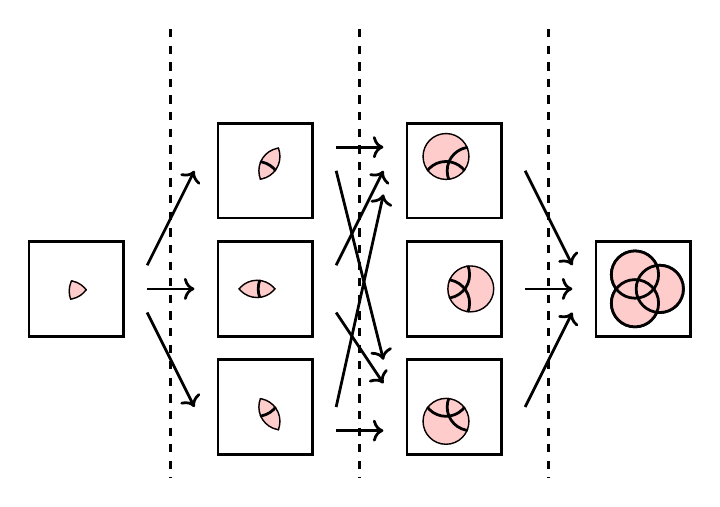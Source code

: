 \begin{tikzpicture}[scale=.3]

\begin{scope}[shift={(-24,2)}]
\draw[line width = 1pt]  (13,-3) rectangle (17,-7);
\clip (-17:15.295) circle[radius=1];
\clip (-18:16.477) circle[radius=1];
\clip (-21:15.686) circle[radius=1];
\fill[red!20] (-17:15.295) circle[radius=1];
\fill[red!20] (-18:16.477) circle[radius=1];
\fill[red!20] (-21:15.686) circle[radius=1];
\draw[line width = 1pt] (-17:15.295) circle[radius=1];
\draw[line width = 1pt] (-18:16.477) circle[radius=1];
\draw[line width = 1pt] (-21:15.686) circle[radius=1];
\end{scope}\begin{scope}[shift={(15,-3)}]
\draw[line width = 1pt]  (-2,2) rectangle (2,-2);
\draw[line width = 1pt] (120:0.7) circle[radius=1];
\draw[line width = 1pt] (0:0.7) circle[radius=1];
\draw[line width = 1pt] (240:0.7) circle[radius=1];
\fill[red!20] (120:0.7) circle[radius=1];
\fill[red!20] (0:0.7) circle[radius=1];
\fill[red!20] (240:0.7) circle[radius=1];
\draw[line width = 1pt] (120:0.7) circle[radius=1];
\draw[line width = 1pt] (0:0.7) circle[radius=1];
\draw[line width = 1pt] (240:0.7) circle[radius=1];
\end{scope}\begin{scope}[shift={(7,2)}]
\draw[line width = 1pt]  (-2,2) rectangle (2,-2);
\clip (120:0.7) circle[radius=1];
\draw[line width = 1pt] (0:0.7) circle[radius=1];
\draw[line width = 1pt] (240:0.7) circle[radius=1];
\fill[red!20] (120:0.7) circle[radius=1];
\fill[red!20] (0:0.7) circle[radius=1];
\fill[red!20] (240:0.7) circle[radius=1];
\draw[line width = 1pt] (120:0.7) circle[radius=1];
\draw[line width = 1pt] (0:0.7) circle[radius=1];
\draw[line width = 1pt] (240:0.7) circle[radius=1];
\end{scope}\begin{scope}[shift={(7,-3)}]
\draw[line width = 1pt]  (-2,2) rectangle (2,-2);
\clip (0:0.7) circle[radius=1];
\draw[line width = 1pt] (120:0.7) circle[radius=1];
\draw[line width = 1pt] (240:0.7) circle[radius=1];
\fill[red!20] (120:0.7) circle[radius=1];
\fill[red!20] (0:0.7) circle[radius=1];
\fill[red!20] (240:0.7) circle[radius=1];
\draw[line width = 1pt] (120:0.7) circle[radius=1];
\draw[line width = 1pt] (0:0.7) circle[radius=1];
\draw[line width = 1pt] (240:0.7) circle[radius=1];
\end{scope}\begin{scope}[shift={(7,-8)}]
\draw[line width = 1pt]  (-2,2) rectangle (2,-2);
\clip (240:0.7) circle[radius=1];
\draw[line width = 1pt] (120:0.7) circle[radius=1];
\draw[line width = 1pt] (0:0.7) circle[radius=1];
\fill[red!20] (120:0.7) circle[radius=1];
\fill[red!20] (0:0.7) circle[radius=1];
\fill[red!20] (240:0.7) circle[radius=1];
\draw[line width = 1pt] (120:0.7) circle[radius=1];
\draw[line width = 1pt] (0:0.7) circle[radius=1];
\draw[line width = 1pt] (240:0.7) circle[radius=1];
\end{scope}\begin{scope}[shift={(-1,2)}]
\draw[line width = 1pt]  (-2,2) rectangle (2,-2);
\clip (120:0.7) circle[radius=1];
\clip (0:0.7) circle[radius=1];
\draw[line width = 1pt] (240:0.7) circle[radius=1];
\fill[red!20] (120:0.7) circle[radius=1];
\fill[red!20] (0:0.7) circle[radius=1];
\fill[red!20] (240:0.7) circle[radius=1];
\draw[line width = 1pt] (120:0.7) circle[radius=1];
\draw[line width = 1pt] (0:0.7) circle[radius=1];
\draw[line width = 1pt] (240:0.7) circle[radius=1];
\end{scope}\begin{scope}[shift={(-1,-3)}]
\draw[line width = 1pt]  (-2,2) rectangle (2,-2);
\clip (120:0.7) circle[radius=1];
\clip (240:0.7) circle[radius=1];
\draw[line width = 1pt] (0:0.7) circle[radius=1];
\fill[red!20] (120:0.7) circle[radius=1];
\fill[red!20] (0:0.7) circle[radius=1];
\fill[red!20] (240:0.7) circle[radius=1];
\draw[line width = 1pt] (120:0.7) circle[radius=1];
\draw[line width = 1pt] (0:0.7) circle[radius=1];
\draw[line width = 1pt] (240:0.7) circle[radius=1];
\end{scope}\begin{scope}[shift={(-1,-8)}]
\draw[line width = 1pt]  (-2,2) rectangle (2,-2);
\clip (0:0.7) circle[radius=1];
\clip (240:0.7) circle[radius=1];
\draw[line width = 1pt] (120:0.7) circle[radius=1];
\fill[red!20] (120:0.7) circle[radius=1];
\fill[red!20] (0:0.7) circle[radius=1];
\fill[red!20] (240:0.7) circle[radius=1];
\draw[line width = 1pt] (120:0.7) circle[radius=1];
\draw[line width = 1pt] (0:0.7) circle[radius=1];
\draw[line width = 1pt] (240:0.7) circle[radius=1];
\end{scope}




\draw[line width = 1pt][dashed] (-5,8) -- (-5,-11);
\draw[line width = 1pt][dashed] (3,8) -- (3,-11);
\draw[line width = 1pt][dashed] (11,8) -- (11,-11);
\draw[line width = 1pt,->] (-6,-2) -- (-4,2);
\draw[line width = 1pt,->] (-6,-3) -- (-4,-3);\draw[line width = 1pt,->] (-6,-4) -- (-4,-8) ;\draw[line width = 1pt,->](2,3) -- (4,3);\draw[line width = 1pt,->] (2,2) -- (4,-6) ;\draw[line width = 1pt,->](2,-9) -- (4,-9) ;\draw[line width = 1pt,->](2,-8) -- (4,1);\draw[line width = 1pt,->] (2,-4) -- (4,-7) ;\draw[line width = 1pt,->](2,-2) -- (4,2) ;\draw[line width = 1pt,->](10,-8) -- (12,-4);\draw[line width = 1pt,->] (10,-3) -- (12,-3) ;\draw[line width = 1pt,->](10,2) -- (12,-2);
\end{tikzpicture}